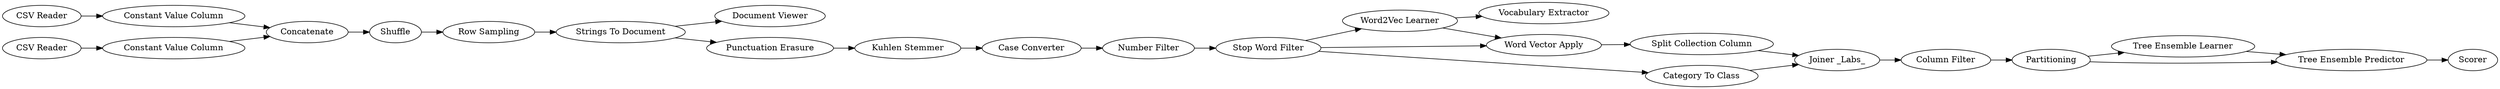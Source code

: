 digraph {
	"2595565685591045288_24" [label=Scorer]
	"-288868295291860238_3" [label="Constant Value Column"]
	"2595565685591045288_8" [label="Document Viewer"]
	"2595565685591045288_22" [label="Tree Ensemble Learner"]
	"2595565685591045288_98" [label="Column Filter"]
	"2595565685591045288_317" [label="Word2Vec Learner"]
	"2595565685591045288_21" [label=Partitioning]
	"-288868295291860238_6" [label=Shuffle]
	"2595565685591045288_7" [label="Strings To Document"]
	"7174774747481400037_12" [label="Number Filter"]
	"2595565685591045288_316" [label="Row Sampling"]
	"2595565685591045288_305" [label="Category To Class"]
	"7174774747481400037_13" [label="Stop Word Filter"]
	"7174774747481400037_11" [label="Case Converter"]
	"7174774747481400037_27" [label="Kuhlen Stemmer"]
	"-288868295291860238_1" [label="CSV Reader"]
	"2595565685591045288_100" [label="Vocabulary Extractor"]
	"7174774747481400037_9" [label="Punctuation Erasure"]
	"-288868295291860238_5" [label=Concatenate]
	"2595565685591045288_96" [label="Word Vector Apply"]
	"2595565685591045288_23" [label="Tree Ensemble Predictor"]
	"-288868295291860238_4" [label="Constant Value Column"]
	"2595565685591045288_311" [label="Joiner _Labs_"]
	"-288868295291860238_2" [label="CSV Reader"]
	"2595565685591045288_97" [label="Split Collection Column"]
	"2595565685591045288_21" -> "2595565685591045288_23"
	"2595565685591045288_22" -> "2595565685591045288_23"
	"2595565685591045288_23" -> "2595565685591045288_24"
	"2595565685591045288_7" -> "2595565685591045288_8"
	"7174774747481400037_11" -> "7174774747481400037_12"
	"2595565685591045288_7" -> "7174774747481400037_9"
	"2595565685591045288_305" -> "2595565685591045288_311"
	"2595565685591045288_96" -> "2595565685591045288_97"
	"7174774747481400037_27" -> "7174774747481400037_11"
	"2595565685591045288_317" -> "2595565685591045288_100"
	"2595565685591045288_311" -> "2595565685591045288_98"
	"7174774747481400037_12" -> "7174774747481400037_13"
	"2595565685591045288_98" -> "2595565685591045288_21"
	"2595565685591045288_316" -> "2595565685591045288_7"
	"2595565685591045288_317" -> "2595565685591045288_96"
	"-288868295291860238_3" -> "-288868295291860238_5"
	"7174774747481400037_13" -> "2595565685591045288_96"
	"7174774747481400037_13" -> "2595565685591045288_305"
	"-288868295291860238_1" -> "-288868295291860238_3"
	"2595565685591045288_97" -> "2595565685591045288_311"
	"-288868295291860238_5" -> "-288868295291860238_6"
	"7174774747481400037_9" -> "7174774747481400037_27"
	"-288868295291860238_6" -> "2595565685591045288_316"
	"-288868295291860238_4" -> "-288868295291860238_5"
	"-288868295291860238_2" -> "-288868295291860238_4"
	"7174774747481400037_13" -> "2595565685591045288_317"
	"2595565685591045288_21" -> "2595565685591045288_22"
	rankdir=LR
}
